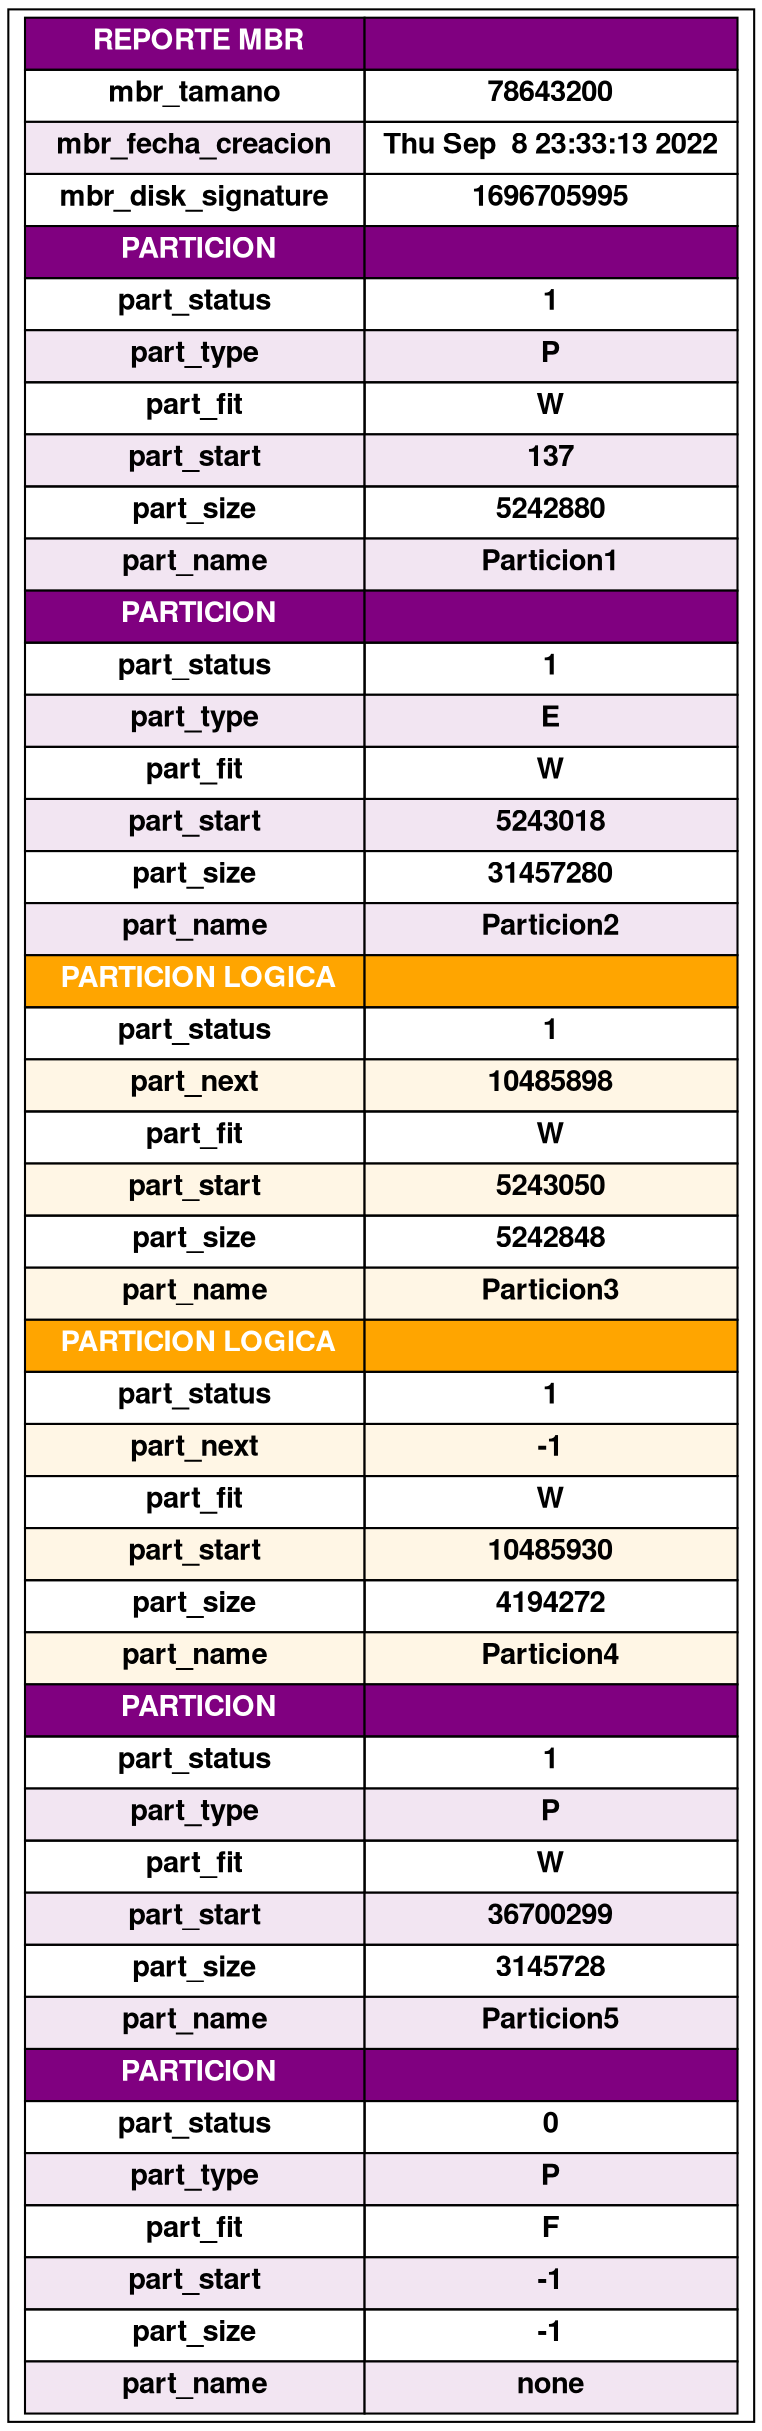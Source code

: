 digraph G {
fontname="Helvetica,Arial,sans-serif"
node [fontname="Helvetica,Arial,sans-serif"]
rankdir=TB;
node [shape=record];
a[label = <<table border="0" cellborder="1" cellspacing="0" cellpadding="4">
            <tr> <td bgcolor="#800080">  <font color="white"> <b>REPORTE MBR</b> </font> </td> <td bgcolor="#800080"></td> </tr>
            <tr> <td> <b>mbr_tamano</b> </td> <td> <b>78643200</b> </td> </tr>
            <tr> <td bgcolor="#f2e5f2"> <b>mbr_fecha_creacion</b> </td> <td> <b>Thu Sep  8 23:33:13 2022
</b> </td> </tr>
            <tr> <td> <b>mbr_disk_signature</b> </td> <td> <b>1696705995</b> </td> </tr>
            <tr> <td bgcolor="#800080">  <font color="white"> <b>PARTICION</b> </font> </td> <td bgcolor="#800080"></td> </tr>
            <tr> <td> <b>part_status</b> </td> <td> <b>1</b> </td> </tr>
            <tr> <td bgcolor="#f2e5f2"> <b>part_type</b> </td> <td bgcolor="#f2e5f2"> <b>P</b> </td> </tr>
            <tr> <td> <b>part_fit</b> </td> <td> <b>W</b> </td> </tr>
            <tr> <td bgcolor="#f2e5f2"> <b>part_start</b> </td> <td bgcolor="#f2e5f2"> <b>137</b> </td> </tr>
            <tr> <td> <b>part_size</b> </td> <td> <b>5242880</b> </td> </tr>
            <tr> <td bgcolor="#f2e5f2"> <b>part_name</b> </td> <td bgcolor="#f2e5f2"> <b>Particion1</b> </td> </tr>
            <tr> <td bgcolor="#800080">  <font color="white"> <b>PARTICION</b> </font> </td> <td bgcolor="#800080"></td> </tr>
            <tr> <td> <b>part_status</b> </td> <td> <b>1</b> </td> </tr>
            <tr> <td bgcolor="#f2e5f2"> <b>part_type</b> </td> <td bgcolor="#f2e5f2"> <b>E</b> </td> </tr>
            <tr> <td> <b>part_fit</b> </td> <td> <b>W</b> </td> </tr>
            <tr> <td bgcolor="#f2e5f2"> <b>part_start</b> </td> <td bgcolor="#f2e5f2"> <b>5243018</b> </td> </tr>
            <tr> <td> <b>part_size</b> </td> <td> <b>31457280</b> </td> </tr>
            <tr> <td bgcolor="#f2e5f2"> <b>part_name</b> </td> <td bgcolor="#f2e5f2"> <b>Particion2</b> </td> </tr>
            <tr> <td bgcolor="#ffa500">  <font color="white"> <b>PARTICION LOGICA</b> </font> </td> <td bgcolor="#ffa500"></td> </tr>
            <tr> <td> <b>part_status</b> </td> <td> <b>1</b> </td> </tr>
            <tr> <td bgcolor="#fff6e5"> <b>part_next</b> </td> <td bgcolor="#fff6e5"> <b>10485898</b> </td> </tr>
            <tr> <td> <b>part_fit</b> </td> <td> <b>W</b> </td> </tr>
            <tr> <td bgcolor="#fff6e5"> <b>part_start</b> </td> <td bgcolor="#fff6e5"> <b>5243050</b> </td> </tr>
            <tr> <td> <b>part_size</b> </td> <td> <b>5242848</b> </td> </tr>
            <tr> <td bgcolor="#fff6e5"> <b>part_name</b> </td> <td bgcolor="#fff6e5"> <b>Particion3</b> </td> </tr>
            <tr> <td bgcolor="#ffa500">  <font color="white"> <b>PARTICION LOGICA</b> </font> </td> <td bgcolor="#ffa500"></td> </tr>
            <tr> <td> <b>part_status</b> </td> <td> <b>1</b> </td> </tr>
            <tr> <td bgcolor="#fff6e5"> <b>part_next</b> </td> <td bgcolor="#fff6e5"> <b>-1</b> </td> </tr>
            <tr> <td> <b>part_fit</b> </td> <td> <b>W</b> </td> </tr>
            <tr> <td bgcolor="#fff6e5"> <b>part_start</b> </td> <td bgcolor="#fff6e5"> <b>10485930</b> </td> </tr>
            <tr> <td> <b>part_size</b> </td> <td> <b>4194272</b> </td> </tr>
            <tr> <td bgcolor="#fff6e5"> <b>part_name</b> </td> <td bgcolor="#fff6e5"> <b>Particion4</b> </td> </tr>
            <tr> <td bgcolor="#800080">  <font color="white"> <b>PARTICION</b> </font> </td> <td bgcolor="#800080"></td> </tr>
            <tr> <td> <b>part_status</b> </td> <td> <b>1</b> </td> </tr>
            <tr> <td bgcolor="#f2e5f2"> <b>part_type</b> </td> <td bgcolor="#f2e5f2"> <b>P</b> </td> </tr>
            <tr> <td> <b>part_fit</b> </td> <td> <b>W</b> </td> </tr>
            <tr> <td bgcolor="#f2e5f2"> <b>part_start</b> </td> <td bgcolor="#f2e5f2"> <b>36700299</b> </td> </tr>
            <tr> <td> <b>part_size</b> </td> <td> <b>3145728</b> </td> </tr>
            <tr> <td bgcolor="#f2e5f2"> <b>part_name</b> </td> <td bgcolor="#f2e5f2"> <b>Particion5</b> </td> </tr>
            <tr> <td bgcolor="#800080">  <font color="white"> <b>PARTICION</b> </font> </td> <td bgcolor="#800080"></td> </tr>
            <tr> <td> <b>part_status</b> </td> <td> <b>0</b> </td> </tr>
            <tr> <td bgcolor="#f2e5f2"> <b>part_type</b> </td> <td bgcolor="#f2e5f2"> <b>P</b> </td> </tr>
            <tr> <td> <b>part_fit</b> </td> <td> <b>F</b> </td> </tr>
            <tr> <td bgcolor="#f2e5f2"> <b>part_start</b> </td> <td bgcolor="#f2e5f2"> <b>-1</b> </td> </tr>
            <tr> <td> <b>part_size</b> </td> <td> <b>-1</b> </td> </tr>
            <tr> <td bgcolor="#f2e5f2"> <b>part_name</b> </td> <td bgcolor="#f2e5f2"> <b>none</b> </td> </tr>
        </table>>
]
}
